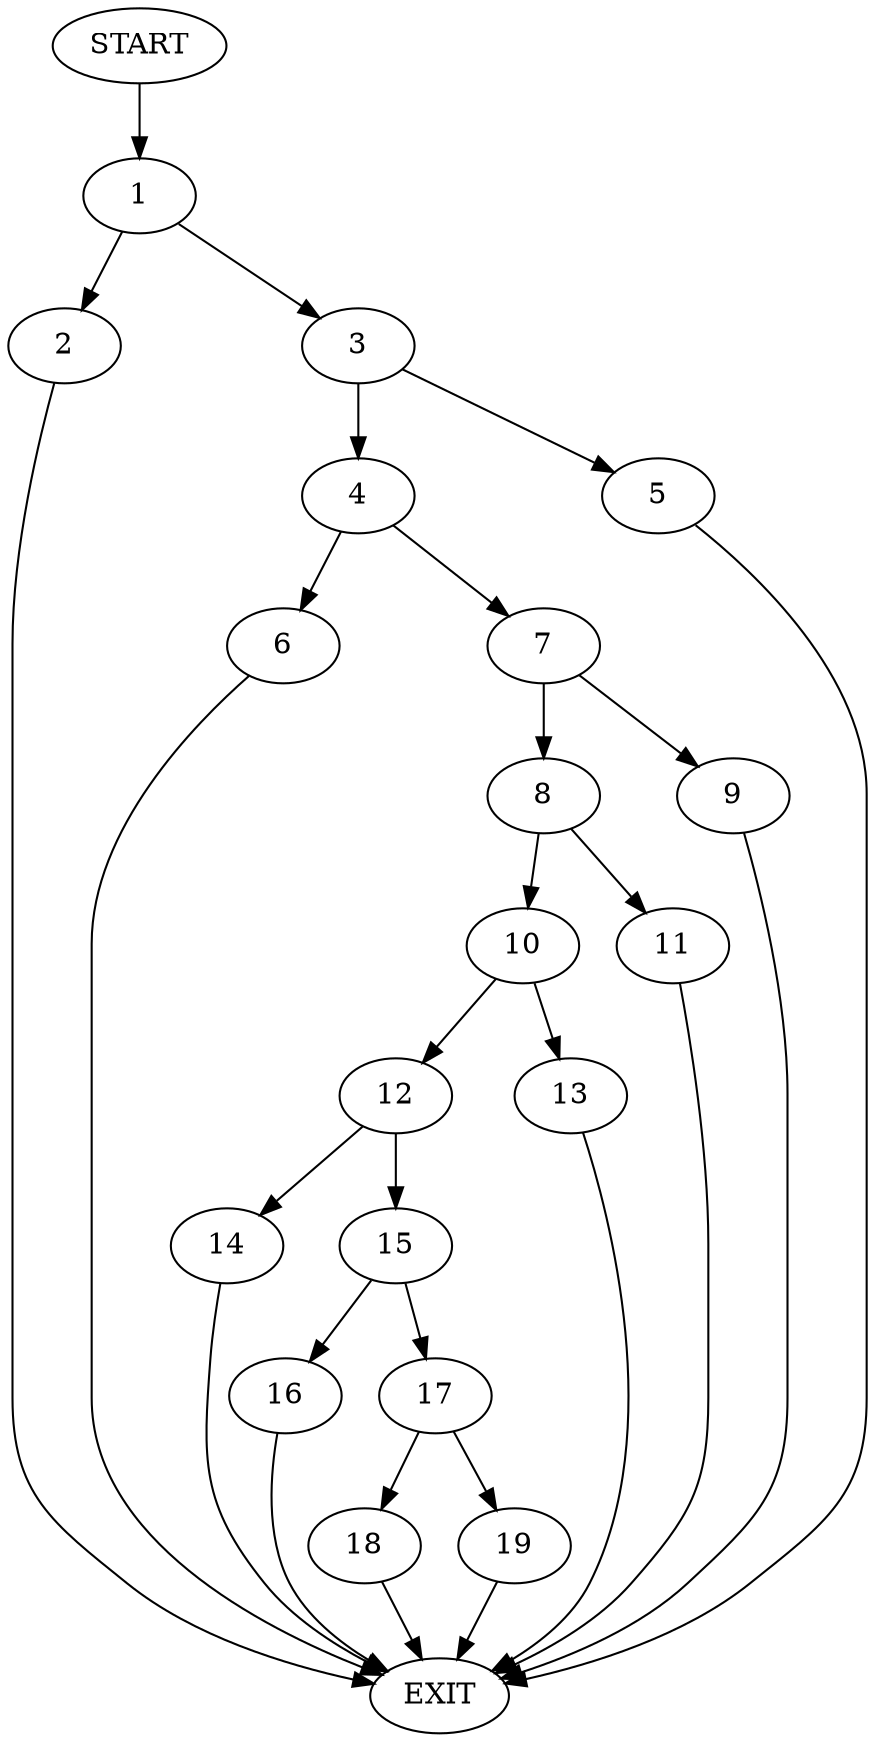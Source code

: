 digraph {
0 [label="START"]
20 [label="EXIT"]
0 -> 1
1 -> 2
1 -> 3
3 -> 4
3 -> 5
2 -> 20
5 -> 20
4 -> 6
4 -> 7
7 -> 8
7 -> 9
6 -> 20
8 -> 10
8 -> 11
9 -> 20
11 -> 20
10 -> 12
10 -> 13
12 -> 14
12 -> 15
13 -> 20
14 -> 20
15 -> 16
15 -> 17
16 -> 20
17 -> 18
17 -> 19
18 -> 20
19 -> 20
}
